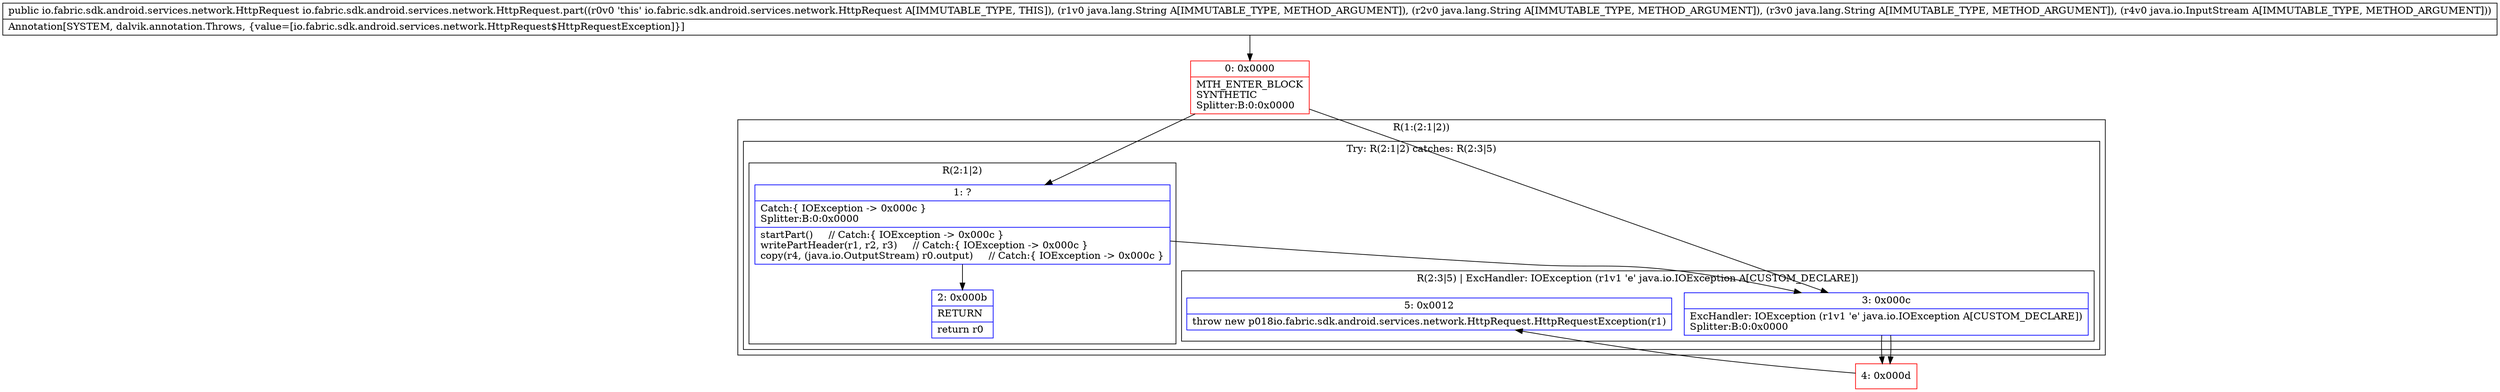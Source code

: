 digraph "CFG forio.fabric.sdk.android.services.network.HttpRequest.part(Ljava\/lang\/String;Ljava\/lang\/String;Ljava\/lang\/String;Ljava\/io\/InputStream;)Lio\/fabric\/sdk\/android\/services\/network\/HttpRequest;" {
subgraph cluster_Region_297864255 {
label = "R(1:(2:1|2))";
node [shape=record,color=blue];
subgraph cluster_TryCatchRegion_1007322191 {
label = "Try: R(2:1|2) catches: R(2:3|5)";
node [shape=record,color=blue];
subgraph cluster_Region_1894517438 {
label = "R(2:1|2)";
node [shape=record,color=blue];
Node_1 [shape=record,label="{1\:\ ?|Catch:\{ IOException \-\> 0x000c \}\lSplitter:B:0:0x0000\l|startPart()     \/\/ Catch:\{ IOException \-\> 0x000c \}\lwritePartHeader(r1, r2, r3)     \/\/ Catch:\{ IOException \-\> 0x000c \}\lcopy(r4, (java.io.OutputStream) r0.output)     \/\/ Catch:\{ IOException \-\> 0x000c \}\l}"];
Node_2 [shape=record,label="{2\:\ 0x000b|RETURN\l|return r0\l}"];
}
subgraph cluster_Region_765447055 {
label = "R(2:3|5) | ExcHandler: IOException (r1v1 'e' java.io.IOException A[CUSTOM_DECLARE])\l";
node [shape=record,color=blue];
Node_3 [shape=record,label="{3\:\ 0x000c|ExcHandler: IOException (r1v1 'e' java.io.IOException A[CUSTOM_DECLARE])\lSplitter:B:0:0x0000\l}"];
Node_5 [shape=record,label="{5\:\ 0x0012|throw new p018io.fabric.sdk.android.services.network.HttpRequest.HttpRequestException(r1)\l}"];
}
}
}
subgraph cluster_Region_765447055 {
label = "R(2:3|5) | ExcHandler: IOException (r1v1 'e' java.io.IOException A[CUSTOM_DECLARE])\l";
node [shape=record,color=blue];
Node_3 [shape=record,label="{3\:\ 0x000c|ExcHandler: IOException (r1v1 'e' java.io.IOException A[CUSTOM_DECLARE])\lSplitter:B:0:0x0000\l}"];
Node_5 [shape=record,label="{5\:\ 0x0012|throw new p018io.fabric.sdk.android.services.network.HttpRequest.HttpRequestException(r1)\l}"];
}
Node_0 [shape=record,color=red,label="{0\:\ 0x0000|MTH_ENTER_BLOCK\lSYNTHETIC\lSplitter:B:0:0x0000\l}"];
Node_4 [shape=record,color=red,label="{4\:\ 0x000d}"];
MethodNode[shape=record,label="{public io.fabric.sdk.android.services.network.HttpRequest io.fabric.sdk.android.services.network.HttpRequest.part((r0v0 'this' io.fabric.sdk.android.services.network.HttpRequest A[IMMUTABLE_TYPE, THIS]), (r1v0 java.lang.String A[IMMUTABLE_TYPE, METHOD_ARGUMENT]), (r2v0 java.lang.String A[IMMUTABLE_TYPE, METHOD_ARGUMENT]), (r3v0 java.lang.String A[IMMUTABLE_TYPE, METHOD_ARGUMENT]), (r4v0 java.io.InputStream A[IMMUTABLE_TYPE, METHOD_ARGUMENT]))  | Annotation[SYSTEM, dalvik.annotation.Throws, \{value=[io.fabric.sdk.android.services.network.HttpRequest$HttpRequestException]\}]\l}"];
MethodNode -> Node_0;
Node_1 -> Node_2;
Node_1 -> Node_3;
Node_3 -> Node_4;
Node_3 -> Node_4;
Node_0 -> Node_1;
Node_0 -> Node_3;
Node_4 -> Node_5;
}

